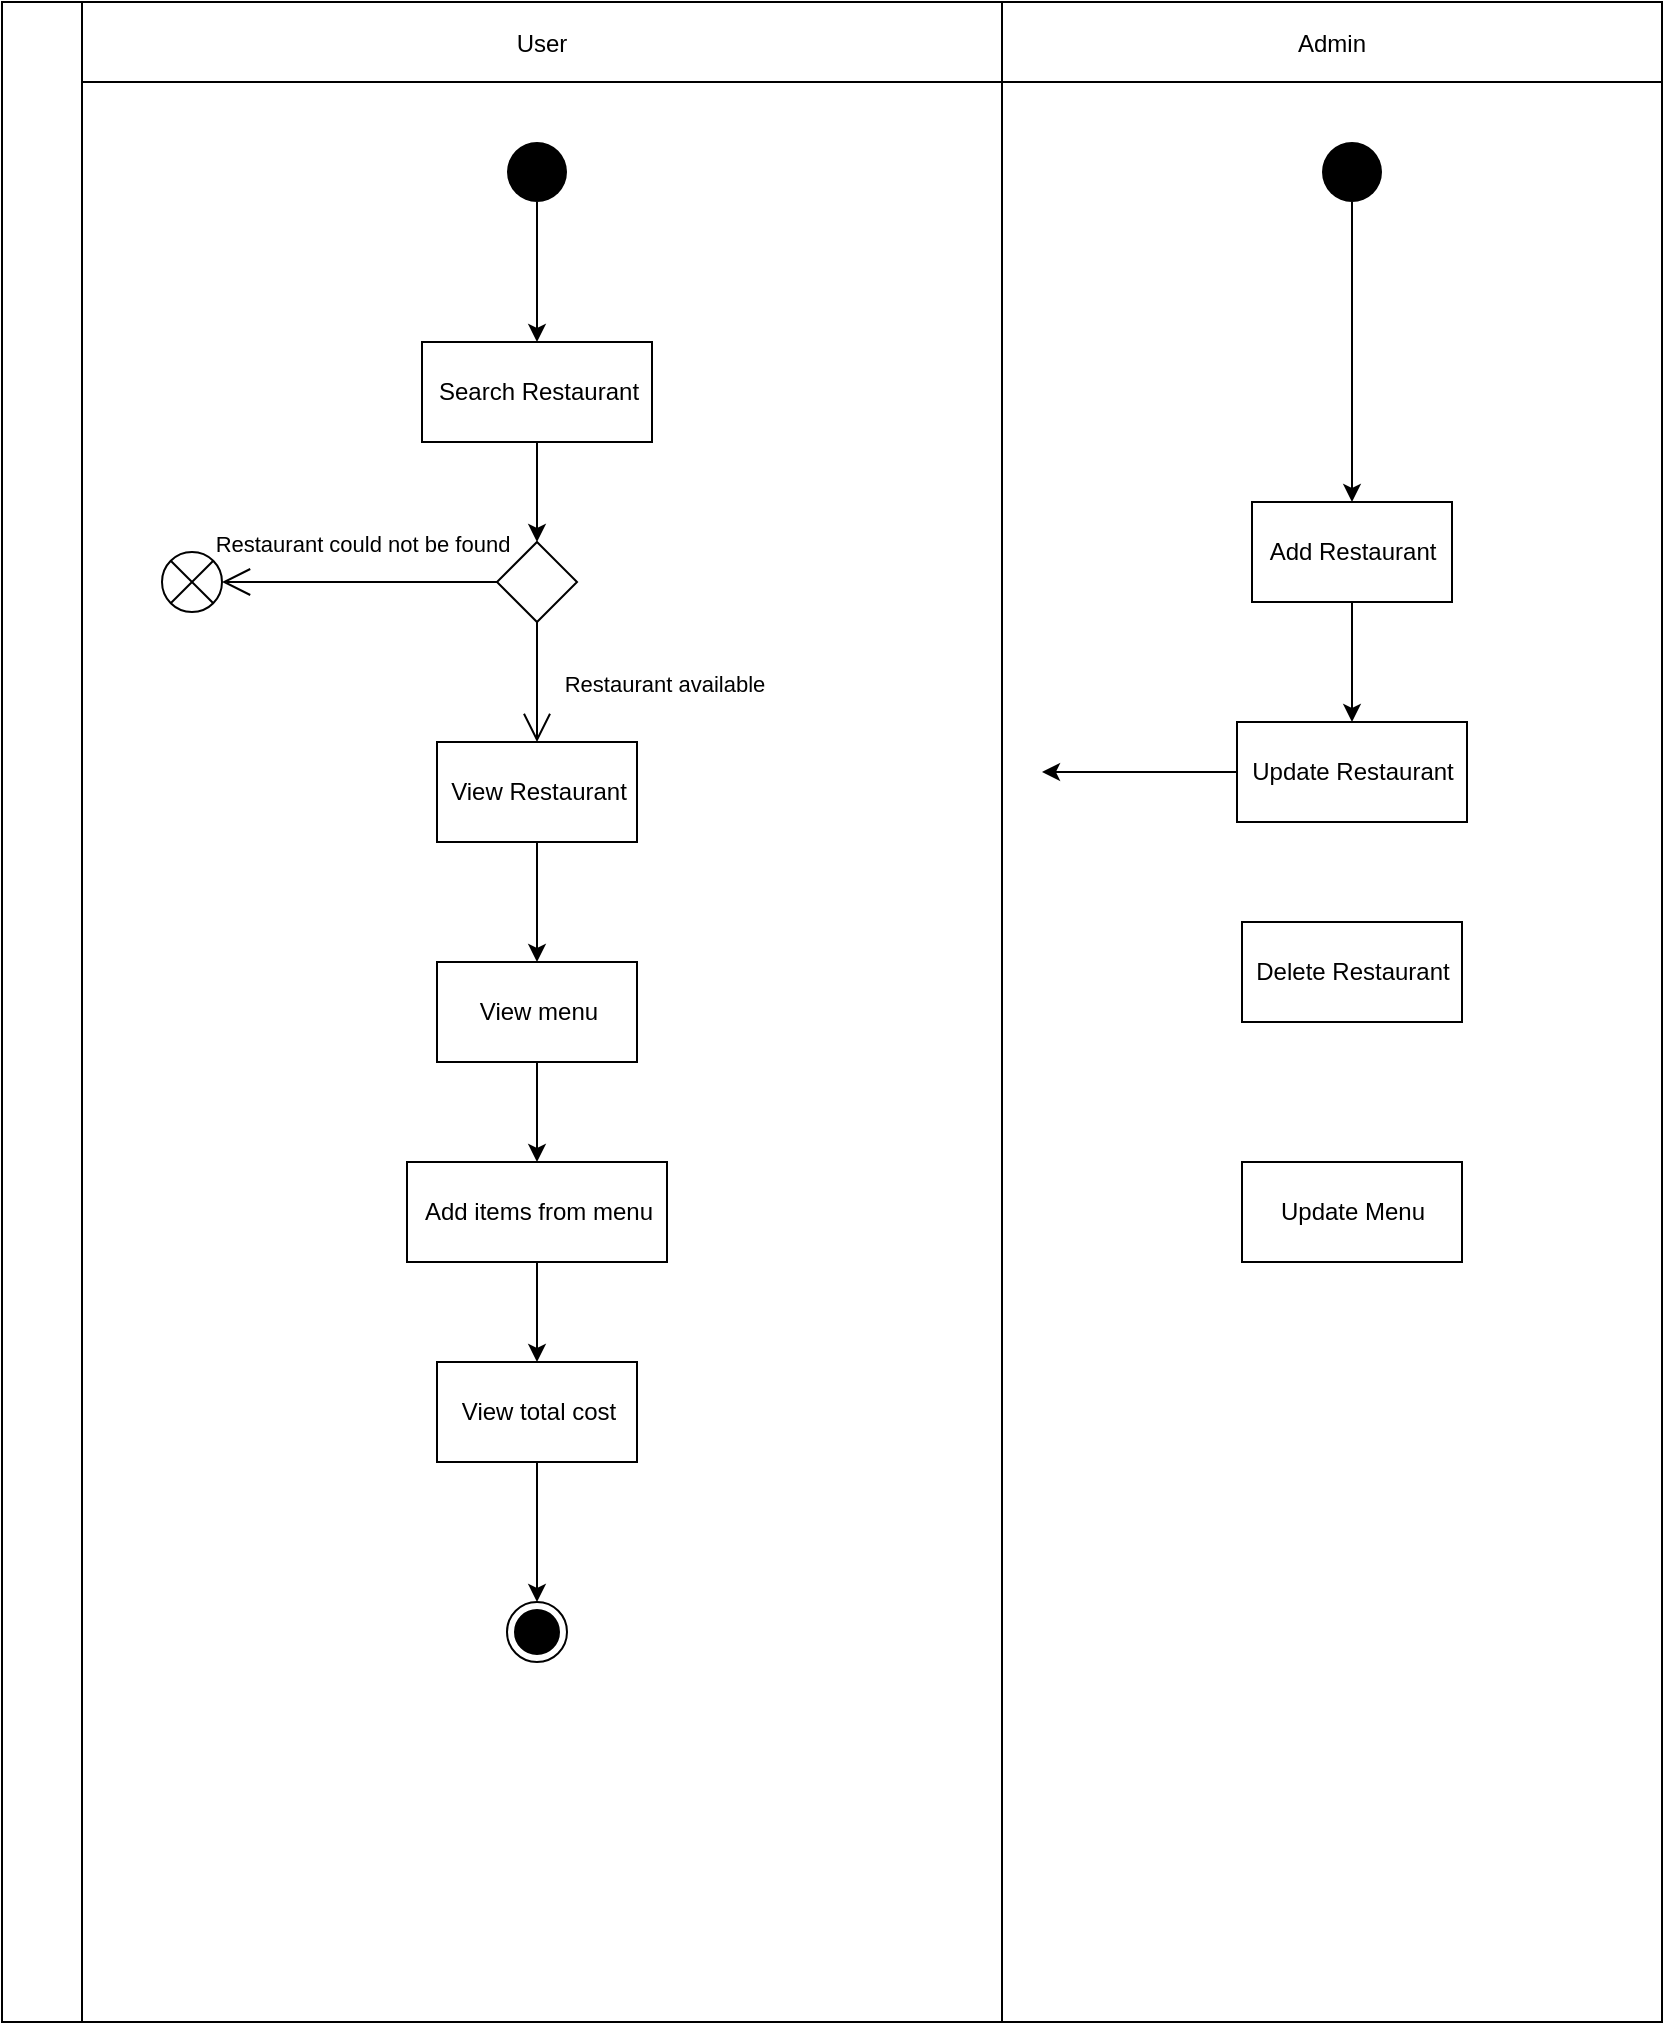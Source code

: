 <mxfile version="20.2.7" type="github">
  <diagram id="IHZXXqQyOVkhnVFK2XKT" name="Page-1">
    <mxGraphModel dx="782" dy="1560" grid="1" gridSize="10" guides="1" tooltips="1" connect="1" arrows="1" fold="1" page="1" pageScale="1" pageWidth="850" pageHeight="1100" math="0" shadow="0">
      <root>
        <mxCell id="0" />
        <mxCell id="1" parent="0" />
        <mxCell id="i_R3NcSOlQapOZdnDr_--1" value="" style="shape=table;childLayout=tableLayout;startSize=0;fillColor=none;collapsible=0;recursiveResize=0;expand=0;" vertex="1" parent="1">
          <mxGeometry y="-190" width="830" height="1010" as="geometry" />
        </mxCell>
        <mxCell id="i_R3NcSOlQapOZdnDr_--2" value="" style="shape=tableRow;horizontal=0;swimlaneHead=0;swimlaneBody=0;top=0;left=0;bottom=0;right=0;dropTarget=0;fontStyle=0;fillColor=none;points=[[0,0.5],[1,0.5]];portConstraint=eastwest;startSize=40;collapsible=0;recursiveResize=0;expand=0;" vertex="1" parent="i_R3NcSOlQapOZdnDr_--1">
          <mxGeometry width="830" height="1010" as="geometry" />
        </mxCell>
        <mxCell id="i_R3NcSOlQapOZdnDr_--3" value="User" style="swimlane;swimlaneHead=0;swimlaneBody=0;fontStyle=0;connectable=0;fillColor=none;startSize=40;collapsible=0;recursiveResize=0;expand=0;" vertex="1" parent="i_R3NcSOlQapOZdnDr_--2">
          <mxGeometry x="40" width="460" height="1010" as="geometry">
            <mxRectangle width="460" height="1010" as="alternateBounds" />
          </mxGeometry>
        </mxCell>
        <mxCell id="GNDsyc3579FqNXEZv605-1" value="" style="ellipse;fillColor=#000000;strokeColor=none;" parent="i_R3NcSOlQapOZdnDr_--3" vertex="1">
          <mxGeometry x="212.5" y="70" width="30" height="30" as="geometry" />
        </mxCell>
        <mxCell id="i_R3NcSOlQapOZdnDr_--15" value="" style="edgeStyle=orthogonalEdgeStyle;rounded=0;orthogonalLoop=1;jettySize=auto;html=1;" edge="1" parent="i_R3NcSOlQapOZdnDr_--3" source="GNDsyc3579FqNXEZv605-3" target="i_R3NcSOlQapOZdnDr_--11">
          <mxGeometry relative="1" as="geometry" />
        </mxCell>
        <mxCell id="GNDsyc3579FqNXEZv605-3" value="Search Restaurant" style="html=1;dashed=0;whitespace=wrap;" parent="i_R3NcSOlQapOZdnDr_--3" vertex="1">
          <mxGeometry x="170" y="170" width="115" height="50" as="geometry" />
        </mxCell>
        <mxCell id="GNDsyc3579FqNXEZv605-5" value="" style="edgeStyle=orthogonalEdgeStyle;rounded=0;orthogonalLoop=1;jettySize=auto;html=1;entryX=0.5;entryY=0;entryDx=0;entryDy=0;" parent="i_R3NcSOlQapOZdnDr_--3" source="GNDsyc3579FqNXEZv605-1" target="GNDsyc3579FqNXEZv605-3" edge="1">
          <mxGeometry relative="1" as="geometry">
            <mxPoint x="265" y="300" as="targetPoint" />
          </mxGeometry>
        </mxCell>
        <mxCell id="i_R3NcSOlQapOZdnDr_--11" value="" style="shape=rhombus;html=1;verticalLabelPosition=bottom;verticalAlignment=top;" vertex="1" parent="i_R3NcSOlQapOZdnDr_--3">
          <mxGeometry x="207.5" y="270" width="40" height="40" as="geometry" />
        </mxCell>
        <mxCell id="i_R3NcSOlQapOZdnDr_--13" value="Restaurant available" style="edgeStyle=elbowEdgeStyle;html=1;elbow=vertical;verticalAlign=bottom;endArrow=open;rounded=0;labelBackgroundColor=none;endSize=12;entryX=0.5;entryY=0;entryDx=0;entryDy=0;" edge="1" source="i_R3NcSOlQapOZdnDr_--11" parent="i_R3NcSOlQapOZdnDr_--3" target="i_R3NcSOlQapOZdnDr_--17">
          <mxGeometry x="0.333" y="63" relative="1" as="geometry">
            <mxPoint x="330" y="290" as="targetPoint" />
            <mxPoint as="offset" />
          </mxGeometry>
        </mxCell>
        <mxCell id="i_R3NcSOlQapOZdnDr_--14" value="Restaurant could not be found" style="edgeStyle=elbowEdgeStyle;html=1;elbow=vertical;verticalAlign=bottom;endArrow=open;rounded=0;labelBackgroundColor=none;endSize=12;entryX=1;entryY=0.5;entryDx=0;entryDy=0;" edge="1" source="i_R3NcSOlQapOZdnDr_--11" parent="i_R3NcSOlQapOZdnDr_--3" target="i_R3NcSOlQapOZdnDr_--16">
          <mxGeometry x="-0.018" y="-10" relative="1" as="geometry">
            <mxPoint x="127.5" y="290" as="targetPoint" />
            <mxPoint as="offset" />
          </mxGeometry>
        </mxCell>
        <mxCell id="i_R3NcSOlQapOZdnDr_--16" value="" style="shape=sumEllipse;perimeter=ellipsePerimeter;whiteSpace=wrap;html=1;backgroundOutline=1;" vertex="1" parent="i_R3NcSOlQapOZdnDr_--3">
          <mxGeometry x="40" y="275" width="30" height="30" as="geometry" />
        </mxCell>
        <mxCell id="i_R3NcSOlQapOZdnDr_--18" value="" style="edgeStyle=orthogonalEdgeStyle;rounded=0;orthogonalLoop=1;jettySize=auto;html=1;" edge="1" parent="i_R3NcSOlQapOZdnDr_--3" source="i_R3NcSOlQapOZdnDr_--17" target="GNDsyc3579FqNXEZv605-9">
          <mxGeometry relative="1" as="geometry" />
        </mxCell>
        <mxCell id="i_R3NcSOlQapOZdnDr_--17" value="View Restaurant" style="html=1;dashed=0;whitespace=wrap;" vertex="1" parent="i_R3NcSOlQapOZdnDr_--3">
          <mxGeometry x="177.5" y="370" width="100" height="50" as="geometry" />
        </mxCell>
        <mxCell id="i_R3NcSOlQapOZdnDr_--20" value="" style="edgeStyle=orthogonalEdgeStyle;rounded=0;orthogonalLoop=1;jettySize=auto;html=1;" edge="1" parent="i_R3NcSOlQapOZdnDr_--3" source="GNDsyc3579FqNXEZv605-9" target="i_R3NcSOlQapOZdnDr_--19">
          <mxGeometry relative="1" as="geometry" />
        </mxCell>
        <mxCell id="GNDsyc3579FqNXEZv605-9" value="View menu" style="html=1;dashed=0;whitespace=wrap;" parent="i_R3NcSOlQapOZdnDr_--3" vertex="1">
          <mxGeometry x="177.5" y="480" width="100" height="50" as="geometry" />
        </mxCell>
        <mxCell id="i_R3NcSOlQapOZdnDr_--22" value="" style="edgeStyle=orthogonalEdgeStyle;rounded=0;orthogonalLoop=1;jettySize=auto;html=1;" edge="1" parent="i_R3NcSOlQapOZdnDr_--3" source="i_R3NcSOlQapOZdnDr_--19" target="i_R3NcSOlQapOZdnDr_--21">
          <mxGeometry relative="1" as="geometry" />
        </mxCell>
        <mxCell id="i_R3NcSOlQapOZdnDr_--19" value="Add items from menu" style="html=1;dashed=0;whitespace=wrap;" vertex="1" parent="i_R3NcSOlQapOZdnDr_--3">
          <mxGeometry x="162.5" y="580" width="130" height="50" as="geometry" />
        </mxCell>
        <mxCell id="i_R3NcSOlQapOZdnDr_--23" value="" style="edgeStyle=orthogonalEdgeStyle;rounded=0;orthogonalLoop=1;jettySize=auto;html=1;" edge="1" parent="i_R3NcSOlQapOZdnDr_--3" source="i_R3NcSOlQapOZdnDr_--21" target="GNDsyc3579FqNXEZv605-18">
          <mxGeometry relative="1" as="geometry" />
        </mxCell>
        <mxCell id="i_R3NcSOlQapOZdnDr_--21" value="View total cost" style="html=1;dashed=0;whitespace=wrap;" vertex="1" parent="i_R3NcSOlQapOZdnDr_--3">
          <mxGeometry x="177.5" y="680" width="100" height="50" as="geometry" />
        </mxCell>
        <mxCell id="GNDsyc3579FqNXEZv605-18" value="" style="ellipse;html=1;shape=endState;fillColor=#000000;strokeColor=#000000;" parent="i_R3NcSOlQapOZdnDr_--3" vertex="1">
          <mxGeometry x="212.5" y="800" width="30" height="30" as="geometry" />
        </mxCell>
        <mxCell id="i_R3NcSOlQapOZdnDr_--4" value="Admin" style="swimlane;swimlaneHead=0;swimlaneBody=0;fontStyle=0;connectable=0;fillColor=none;startSize=40;collapsible=0;recursiveResize=0;expand=0;" vertex="1" parent="i_R3NcSOlQapOZdnDr_--2">
          <mxGeometry x="500" width="330" height="1010" as="geometry">
            <mxRectangle width="330" height="1010" as="alternateBounds" />
          </mxGeometry>
        </mxCell>
        <mxCell id="i_R3NcSOlQapOZdnDr_--34" value="" style="edgeStyle=orthogonalEdgeStyle;rounded=0;orthogonalLoop=1;jettySize=auto;html=1;" edge="1" parent="i_R3NcSOlQapOZdnDr_--4" source="i_R3NcSOlQapOZdnDr_--25" target="i_R3NcSOlQapOZdnDr_--26">
          <mxGeometry relative="1" as="geometry" />
        </mxCell>
        <mxCell id="i_R3NcSOlQapOZdnDr_--25" value="Add Restaurant" style="html=1;dashed=0;whitespace=wrap;" vertex="1" parent="i_R3NcSOlQapOZdnDr_--4">
          <mxGeometry x="125" y="250" width="100" height="50" as="geometry" />
        </mxCell>
        <mxCell id="i_R3NcSOlQapOZdnDr_--36" value="" style="edgeStyle=orthogonalEdgeStyle;rounded=0;orthogonalLoop=1;jettySize=auto;html=1;" edge="1" parent="i_R3NcSOlQapOZdnDr_--4" source="i_R3NcSOlQapOZdnDr_--26">
          <mxGeometry relative="1" as="geometry">
            <mxPoint x="20" y="385" as="targetPoint" />
          </mxGeometry>
        </mxCell>
        <mxCell id="i_R3NcSOlQapOZdnDr_--26" value="Update Restaurant" style="html=1;dashed=0;whitespace=wrap;" vertex="1" parent="i_R3NcSOlQapOZdnDr_--4">
          <mxGeometry x="117.5" y="360" width="115" height="50" as="geometry" />
        </mxCell>
        <mxCell id="i_R3NcSOlQapOZdnDr_--27" value="Delete Restaurant" style="html=1;dashed=0;whitespace=wrap;" vertex="1" parent="i_R3NcSOlQapOZdnDr_--4">
          <mxGeometry x="120" y="460" width="110" height="50" as="geometry" />
        </mxCell>
        <mxCell id="i_R3NcSOlQapOZdnDr_--28" value="Update Menu" style="html=1;dashed=0;whitespace=wrap;" vertex="1" parent="i_R3NcSOlQapOZdnDr_--4">
          <mxGeometry x="120" y="580" width="110" height="50" as="geometry" />
        </mxCell>
        <mxCell id="i_R3NcSOlQapOZdnDr_--33" value="" style="edgeStyle=orthogonalEdgeStyle;rounded=0;orthogonalLoop=1;jettySize=auto;html=1;entryX=0.5;entryY=0;entryDx=0;entryDy=0;" edge="1" parent="i_R3NcSOlQapOZdnDr_--4" source="i_R3NcSOlQapOZdnDr_--31" target="i_R3NcSOlQapOZdnDr_--25">
          <mxGeometry relative="1" as="geometry">
            <mxPoint x="175" y="165" as="targetPoint" />
          </mxGeometry>
        </mxCell>
        <mxCell id="i_R3NcSOlQapOZdnDr_--31" value="" style="ellipse;fillColor=#000000;strokeColor=none;" vertex="1" parent="i_R3NcSOlQapOZdnDr_--4">
          <mxGeometry x="160" y="70" width="30" height="30" as="geometry" />
        </mxCell>
      </root>
    </mxGraphModel>
  </diagram>
</mxfile>
